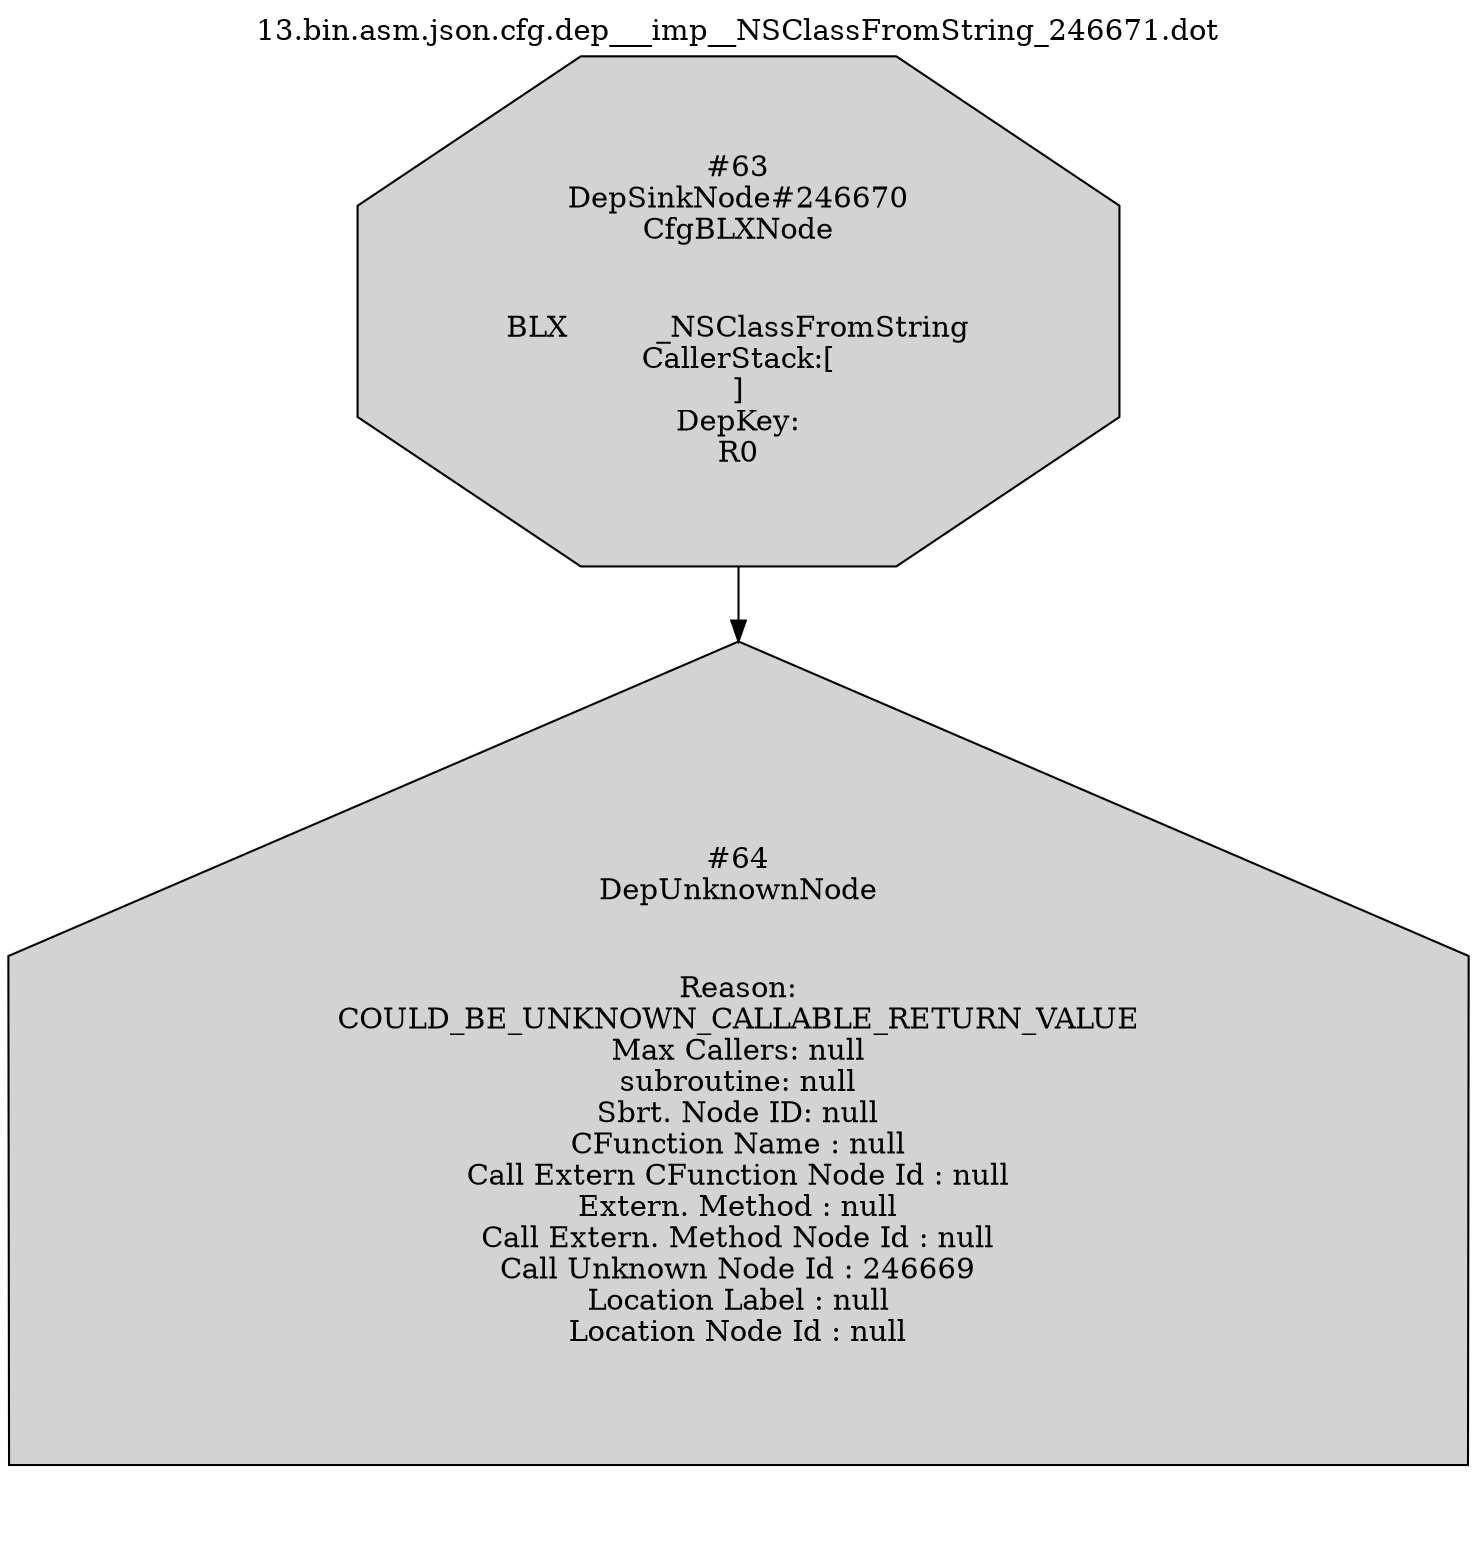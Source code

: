 digraph cfg {
	label="13.bin.asm.json.cfg.dep___imp__NSClassFromString_246671.dot"
	labelloc=t
		n63 [shape=octagon, label="#63\nDepSinkNode#246670\nCfgBLXNode\n\n\nBLX		_NSClassFromString\nCallerStack:[\n]\nDepKey:\nR0",style=filled];
		n64 [shape=house, label="#64\nDepUnknownNode\n\n\nReason:\nCOULD_BE_UNKNOWN_CALLABLE_RETURN_VALUE\nMax Callers: null\nsubroutine: null\nSbrt. Node ID: null\nCFunction Name : null\nCall Extern CFunction Node Id : null\nExtern. Method : null\nCall Extern. Method Node Id : null\nCall Unknown Node Id : 246669\nLocation Label : null\nLocation Node Id : null",style=filled];
		n63 -> n64 [label=""];




}